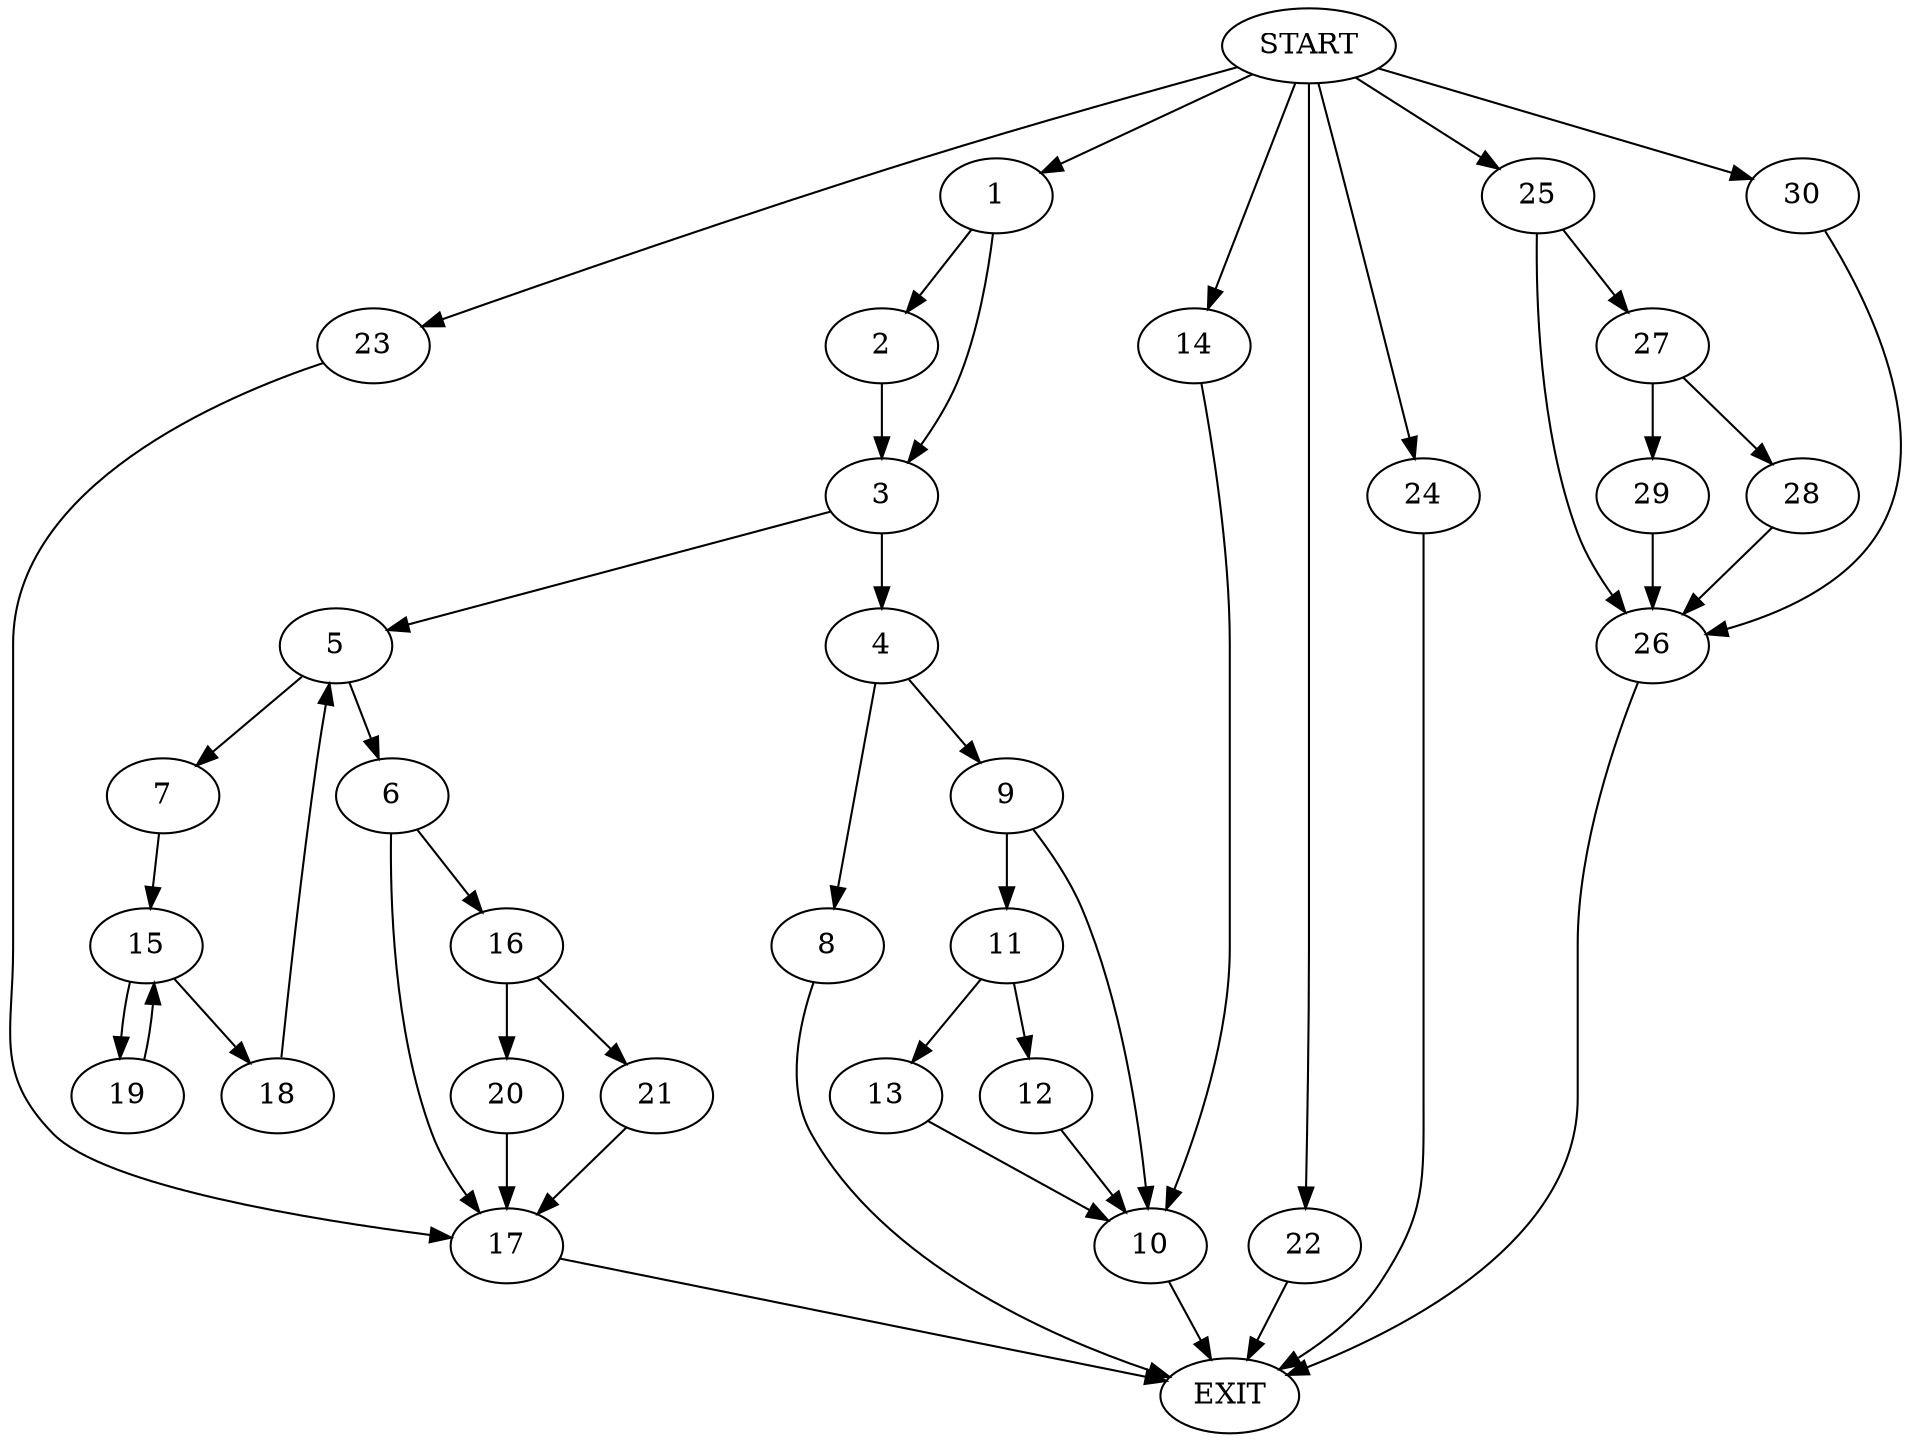 digraph {
0 [label="START"]
31 [label="EXIT"]
0 -> 1
1 -> 2
1 -> 3
2 -> 3
3 -> 4
3 -> 5
5 -> 6
5 -> 7
4 -> 8
4 -> 9
8 -> 31
9 -> 10
9 -> 11
10 -> 31
11 -> 12
11 -> 13
12 -> 10
13 -> 10
0 -> 14
14 -> 10
7 -> 15
6 -> 16
6 -> 17
15 -> 18
15 -> 19
19 -> 15
18 -> 5
17 -> 31
16 -> 20
16 -> 21
0 -> 22
22 -> 31
21 -> 17
20 -> 17
0 -> 23
23 -> 17
0 -> 24
24 -> 31
0 -> 25
25 -> 26
25 -> 27
27 -> 28
27 -> 29
26 -> 31
29 -> 26
28 -> 26
0 -> 30
30 -> 26
}
